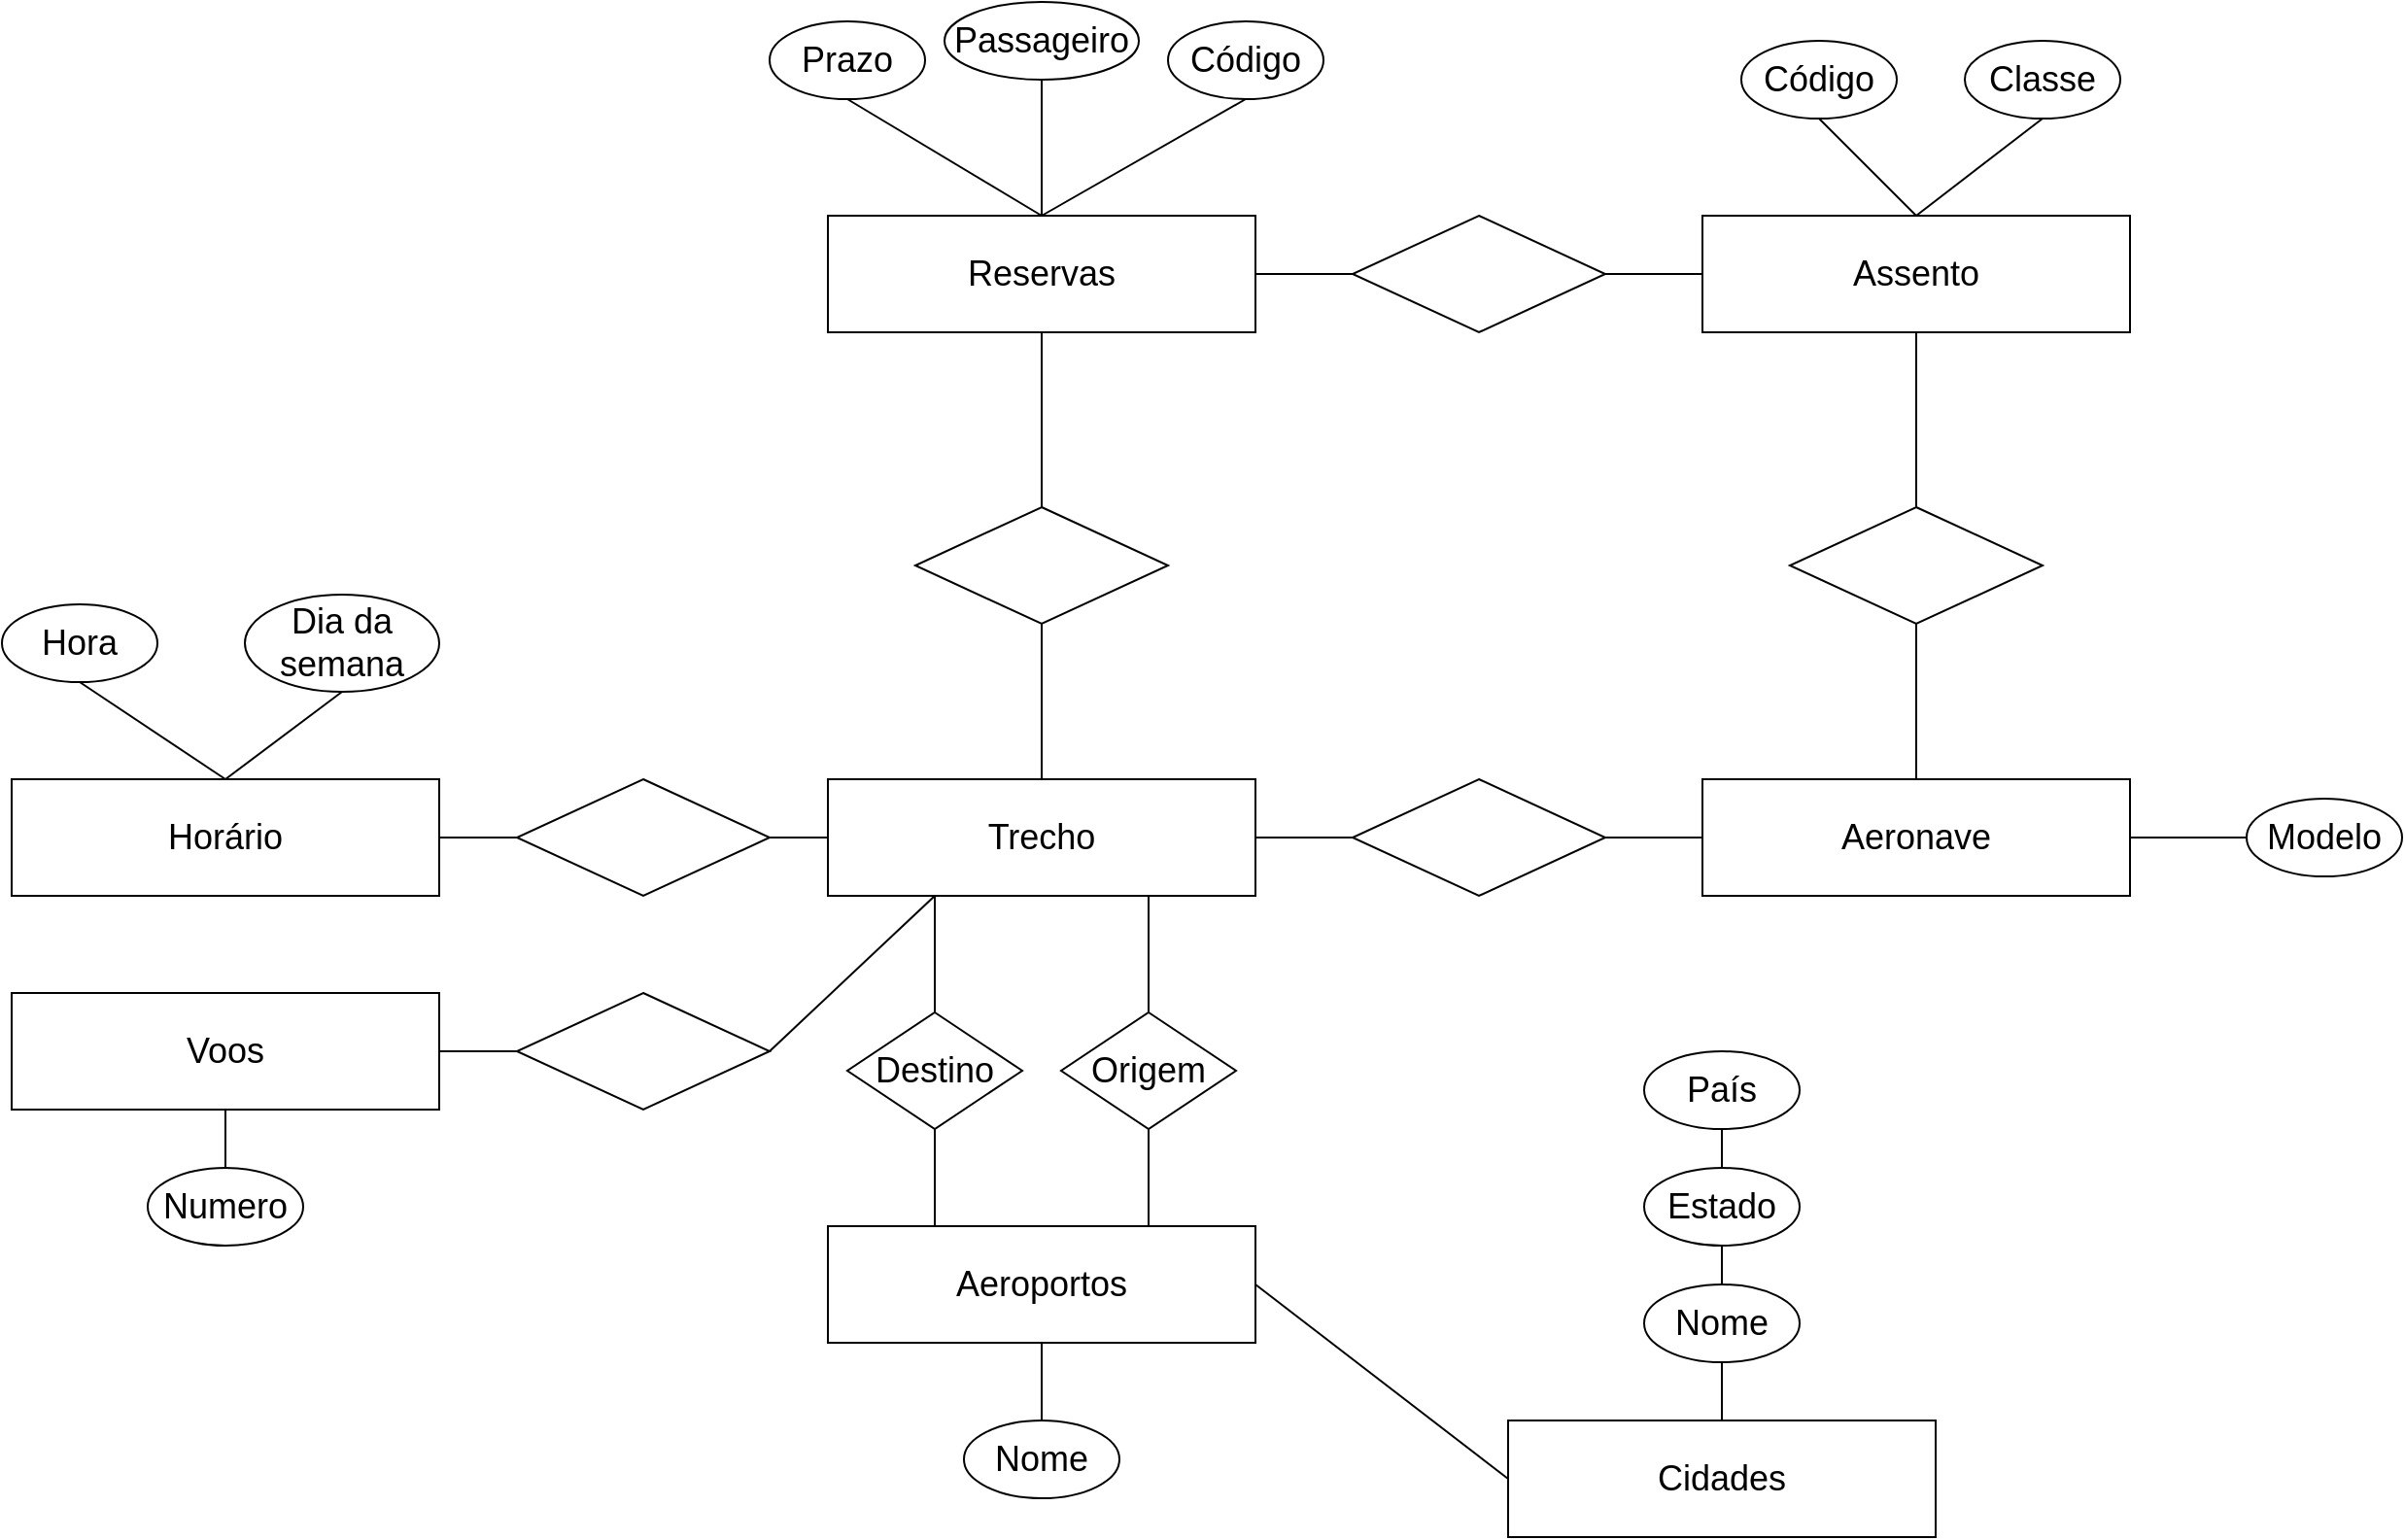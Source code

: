 <mxfile version="14.9.3" type="github">
  <diagram id="R2lEEEUBdFMjLlhIrx00" name="Page-1">
    <mxGraphModel dx="1871" dy="1629" grid="1" gridSize="10" guides="1" tooltips="1" connect="1" arrows="1" fold="1" page="1" pageScale="1" pageWidth="850" pageHeight="1100" math="0" shadow="0" extFonts="Permanent Marker^https://fonts.googleapis.com/css?family=Permanent+Marker">
      <root>
        <mxCell id="0" />
        <mxCell id="1" parent="0" />
        <mxCell id="9EKVIyOOfx1yKH4zafNA-1" value="&lt;font style=&quot;font-size: 18px&quot;&gt;Trecho&lt;/font&gt;" style="rounded=0;whiteSpace=wrap;html=1;" parent="1" vertex="1">
          <mxGeometry y="370" width="220" height="60" as="geometry" />
        </mxCell>
        <mxCell id="9EKVIyOOfx1yKH4zafNA-2" value="&lt;span style=&quot;font-size: 18px&quot;&gt;Reservas&lt;/span&gt;" style="rounded=0;whiteSpace=wrap;html=1;" parent="1" vertex="1">
          <mxGeometry y="80" width="220" height="60" as="geometry" />
        </mxCell>
        <mxCell id="9EKVIyOOfx1yKH4zafNA-4" value="&lt;font style=&quot;font-size: 18px&quot;&gt;Cidades&lt;/font&gt;" style="rounded=0;whiteSpace=wrap;html=1;" parent="1" vertex="1">
          <mxGeometry x="350" y="700" width="220" height="60" as="geometry" />
        </mxCell>
        <mxCell id="9EKVIyOOfx1yKH4zafNA-5" value="&lt;span style=&quot;font-size: 18px&quot;&gt;Aeroportos&lt;/span&gt;" style="rounded=0;whiteSpace=wrap;html=1;" parent="1" vertex="1">
          <mxGeometry y="600" width="220" height="60" as="geometry" />
        </mxCell>
        <mxCell id="9EKVIyOOfx1yKH4zafNA-6" value="&lt;span style=&quot;font-size: 18px&quot;&gt;Voos&lt;/span&gt;" style="rounded=0;whiteSpace=wrap;html=1;" parent="1" vertex="1">
          <mxGeometry x="-420" y="480" width="220" height="60" as="geometry" />
        </mxCell>
        <mxCell id="9EKVIyOOfx1yKH4zafNA-9" value="&lt;span style=&quot;font-size: 18px&quot;&gt;Aeronave&lt;/span&gt;" style="rounded=0;whiteSpace=wrap;html=1;" parent="1" vertex="1">
          <mxGeometry x="450" y="370" width="220" height="60" as="geometry" />
        </mxCell>
        <mxCell id="9EKVIyOOfx1yKH4zafNA-10" value="&lt;span style=&quot;font-size: 18px&quot;&gt;Assento&lt;/span&gt;" style="rounded=0;whiteSpace=wrap;html=1;" parent="1" vertex="1">
          <mxGeometry x="450" y="80" width="220" height="60" as="geometry" />
        </mxCell>
        <mxCell id="cMllE6r7DTJcGbb2FHrs-1" value="&lt;font style=&quot;font-size: 18px&quot;&gt;Código&lt;/font&gt;" style="ellipse;whiteSpace=wrap;html=1;" vertex="1" parent="1">
          <mxGeometry x="175" y="-20" width="80" height="40" as="geometry" />
        </mxCell>
        <mxCell id="cMllE6r7DTJcGbb2FHrs-2" value="&lt;span style=&quot;font-size: 18px&quot;&gt;Passageiro&lt;/span&gt;" style="ellipse;whiteSpace=wrap;html=1;" vertex="1" parent="1">
          <mxGeometry x="60" y="-30" width="100" height="40" as="geometry" />
        </mxCell>
        <mxCell id="cMllE6r7DTJcGbb2FHrs-3" value="" style="endArrow=none;html=1;entryX=0.5;entryY=1;entryDx=0;entryDy=0;exitX=0.5;exitY=0;exitDx=0;exitDy=0;" edge="1" parent="1" source="9EKVIyOOfx1yKH4zafNA-1" target="9EKVIyOOfx1yKH4zafNA-2">
          <mxGeometry width="50" height="50" relative="1" as="geometry">
            <mxPoint x="130" y="390" as="sourcePoint" />
            <mxPoint x="180" y="340" as="targetPoint" />
          </mxGeometry>
        </mxCell>
        <mxCell id="cMllE6r7DTJcGbb2FHrs-5" value="" style="endArrow=none;html=1;entryX=1;entryY=0.5;entryDx=0;entryDy=0;exitX=0;exitY=0.5;exitDx=0;exitDy=0;" edge="1" parent="1" source="9EKVIyOOfx1yKH4zafNA-1" target="cMllE6r7DTJcGbb2FHrs-41">
          <mxGeometry width="50" height="50" relative="1" as="geometry">
            <mxPoint x="130" y="390" as="sourcePoint" />
            <mxPoint x="-90.0" y="400" as="targetPoint" />
          </mxGeometry>
        </mxCell>
        <mxCell id="cMllE6r7DTJcGbb2FHrs-6" value="&lt;font style=&quot;font-size: 18px&quot;&gt;Prazo&lt;/font&gt;" style="ellipse;whiteSpace=wrap;html=1;" vertex="1" parent="1">
          <mxGeometry x="-30" y="-20" width="80" height="40" as="geometry" />
        </mxCell>
        <mxCell id="cMllE6r7DTJcGbb2FHrs-7" value="" style="endArrow=none;html=1;entryX=0.5;entryY=1;entryDx=0;entryDy=0;exitX=0.5;exitY=0;exitDx=0;exitDy=0;" edge="1" parent="1" source="9EKVIyOOfx1yKH4zafNA-2" target="cMllE6r7DTJcGbb2FHrs-6">
          <mxGeometry width="50" height="50" relative="1" as="geometry">
            <mxPoint x="130" y="330" as="sourcePoint" />
            <mxPoint x="180" y="280" as="targetPoint" />
          </mxGeometry>
        </mxCell>
        <mxCell id="cMllE6r7DTJcGbb2FHrs-8" value="" style="endArrow=none;html=1;entryX=0.5;entryY=1;entryDx=0;entryDy=0;" edge="1" parent="1" target="cMllE6r7DTJcGbb2FHrs-1">
          <mxGeometry width="50" height="50" relative="1" as="geometry">
            <mxPoint x="110" y="80" as="sourcePoint" />
            <mxPoint x="170" y="20" as="targetPoint" />
          </mxGeometry>
        </mxCell>
        <mxCell id="cMllE6r7DTJcGbb2FHrs-9" value="" style="endArrow=none;html=1;exitX=0.5;exitY=0;exitDx=0;exitDy=0;entryX=0.5;entryY=1;entryDx=0;entryDy=0;" edge="1" parent="1" source="9EKVIyOOfx1yKH4zafNA-2" target="cMllE6r7DTJcGbb2FHrs-2">
          <mxGeometry width="50" height="50" relative="1" as="geometry">
            <mxPoint x="110" y="70.0" as="sourcePoint" />
            <mxPoint x="120" y="20" as="targetPoint" />
          </mxGeometry>
        </mxCell>
        <mxCell id="cMllE6r7DTJcGbb2FHrs-11" value="&lt;font style=&quot;font-size: 18px&quot;&gt;Numero&lt;/font&gt;" style="ellipse;whiteSpace=wrap;html=1;" vertex="1" parent="1">
          <mxGeometry x="-350" y="570" width="80" height="40" as="geometry" />
        </mxCell>
        <mxCell id="cMllE6r7DTJcGbb2FHrs-14" value="" style="endArrow=none;html=1;entryX=0.5;entryY=1;entryDx=0;entryDy=0;exitX=0.5;exitY=0;exitDx=0;exitDy=0;" edge="1" parent="1" source="cMllE6r7DTJcGbb2FHrs-11" target="9EKVIyOOfx1yKH4zafNA-6">
          <mxGeometry width="50" height="50" relative="1" as="geometry">
            <mxPoint x="-220" y="790" as="sourcePoint" />
            <mxPoint x="-110" y="730" as="targetPoint" />
          </mxGeometry>
        </mxCell>
        <mxCell id="cMllE6r7DTJcGbb2FHrs-16" value="" style="endArrow=none;html=1;entryX=0.25;entryY=1;entryDx=0;entryDy=0;exitX=1;exitY=0.5;exitDx=0;exitDy=0;startArrow=none;" edge="1" parent="1" source="cMllE6r7DTJcGbb2FHrs-55" target="9EKVIyOOfx1yKH4zafNA-1">
          <mxGeometry width="50" height="50" relative="1" as="geometry">
            <mxPoint x="380" y="460" as="sourcePoint" />
            <mxPoint x="430" y="410" as="targetPoint" />
          </mxGeometry>
        </mxCell>
        <mxCell id="cMllE6r7DTJcGbb2FHrs-20" value="&lt;font style=&quot;font-size: 18px&quot;&gt;Modelo&lt;/font&gt;" style="ellipse;whiteSpace=wrap;html=1;" vertex="1" parent="1">
          <mxGeometry x="730" y="380" width="80" height="40" as="geometry" />
        </mxCell>
        <mxCell id="cMllE6r7DTJcGbb2FHrs-21" value="" style="endArrow=none;html=1;exitX=0.25;exitY=1;exitDx=0;exitDy=0;entryX=0.25;entryY=0;entryDx=0;entryDy=0;" edge="1" parent="1" source="9EKVIyOOfx1yKH4zafNA-1" target="9EKVIyOOfx1yKH4zafNA-5">
          <mxGeometry width="50" height="50" relative="1" as="geometry">
            <mxPoint x="340" y="410" as="sourcePoint" />
            <mxPoint x="390" y="360" as="targetPoint" />
          </mxGeometry>
        </mxCell>
        <mxCell id="cMllE6r7DTJcGbb2FHrs-22" value="" style="endArrow=none;html=1;entryX=0;entryY=0.5;entryDx=0;entryDy=0;exitX=1;exitY=0.5;exitDx=0;exitDy=0;" edge="1" parent="1" source="9EKVIyOOfx1yKH4zafNA-5" target="9EKVIyOOfx1yKH4zafNA-4">
          <mxGeometry width="50" height="50" relative="1" as="geometry">
            <mxPoint x="220" y="630" as="sourcePoint" />
            <mxPoint x="-40" y="590" as="targetPoint" />
          </mxGeometry>
        </mxCell>
        <mxCell id="cMllE6r7DTJcGbb2FHrs-23" value="" style="endArrow=none;html=1;exitX=0.75;exitY=1;exitDx=0;exitDy=0;entryX=0.75;entryY=0;entryDx=0;entryDy=0;" edge="1" parent="1" source="9EKVIyOOfx1yKH4zafNA-1" target="9EKVIyOOfx1yKH4zafNA-5">
          <mxGeometry width="50" height="50" relative="1" as="geometry">
            <mxPoint x="215" y="430" as="sourcePoint" />
            <mxPoint x="440" y="430" as="targetPoint" />
          </mxGeometry>
        </mxCell>
        <mxCell id="cMllE6r7DTJcGbb2FHrs-24" value="&lt;font style=&quot;font-size: 18px&quot;&gt;Destino&lt;/font&gt;" style="rhombus;whiteSpace=wrap;html=1;" vertex="1" parent="1">
          <mxGeometry x="10" y="490" width="90" height="60" as="geometry" />
        </mxCell>
        <mxCell id="cMllE6r7DTJcGbb2FHrs-28" value="&lt;font style=&quot;font-size: 18px&quot;&gt;Origem&lt;/font&gt;" style="rhombus;whiteSpace=wrap;html=1;" vertex="1" parent="1">
          <mxGeometry x="120" y="490" width="90" height="60" as="geometry" />
        </mxCell>
        <mxCell id="cMllE6r7DTJcGbb2FHrs-30" value="&lt;font style=&quot;font-size: 18px&quot;&gt;Nome&lt;/font&gt;" style="ellipse;whiteSpace=wrap;html=1;" vertex="1" parent="1">
          <mxGeometry x="420" y="630" width="80" height="40" as="geometry" />
        </mxCell>
        <mxCell id="cMllE6r7DTJcGbb2FHrs-31" value="&lt;font style=&quot;font-size: 18px&quot;&gt;Estado&lt;/font&gt;" style="ellipse;whiteSpace=wrap;html=1;" vertex="1" parent="1">
          <mxGeometry x="420" y="570" width="80" height="40" as="geometry" />
        </mxCell>
        <mxCell id="cMllE6r7DTJcGbb2FHrs-32" value="&lt;font style=&quot;font-size: 18px&quot;&gt;País&lt;/font&gt;" style="ellipse;whiteSpace=wrap;html=1;" vertex="1" parent="1">
          <mxGeometry x="420" y="510" width="80" height="40" as="geometry" />
        </mxCell>
        <mxCell id="cMllE6r7DTJcGbb2FHrs-33" value="" style="endArrow=none;html=1;entryX=0.5;entryY=0;entryDx=0;entryDy=0;exitX=0.5;exitY=1;exitDx=0;exitDy=0;" edge="1" parent="1" source="cMllE6r7DTJcGbb2FHrs-30" target="9EKVIyOOfx1yKH4zafNA-4">
          <mxGeometry width="50" height="50" relative="1" as="geometry">
            <mxPoint x="460" y="580" as="sourcePoint" />
            <mxPoint x="410" y="540" as="targetPoint" />
          </mxGeometry>
        </mxCell>
        <mxCell id="cMllE6r7DTJcGbb2FHrs-36" value="" style="endArrow=none;html=1;entryX=0.5;entryY=1;entryDx=0;entryDy=0;exitX=0.5;exitY=0;exitDx=0;exitDy=0;" edge="1" parent="1" source="cMllE6r7DTJcGbb2FHrs-30" target="cMllE6r7DTJcGbb2FHrs-31">
          <mxGeometry width="50" height="50" relative="1" as="geometry">
            <mxPoint x="460" y="650" as="sourcePoint" />
            <mxPoint x="460" y="600" as="targetPoint" />
          </mxGeometry>
        </mxCell>
        <mxCell id="cMllE6r7DTJcGbb2FHrs-37" value="" style="endArrow=none;html=1;entryX=0.5;entryY=1;entryDx=0;entryDy=0;exitX=0.5;exitY=0;exitDx=0;exitDy=0;" edge="1" parent="1" source="cMllE6r7DTJcGbb2FHrs-31" target="cMllE6r7DTJcGbb2FHrs-32">
          <mxGeometry width="50" height="50" relative="1" as="geometry">
            <mxPoint x="790" y="450" as="sourcePoint" />
            <mxPoint x="840" y="400" as="targetPoint" />
          </mxGeometry>
        </mxCell>
        <mxCell id="cMllE6r7DTJcGbb2FHrs-38" value="&lt;font style=&quot;font-size: 18px&quot;&gt;Nome&lt;/font&gt;" style="ellipse;whiteSpace=wrap;html=1;" vertex="1" parent="1">
          <mxGeometry x="70" y="700" width="80" height="40" as="geometry" />
        </mxCell>
        <mxCell id="cMllE6r7DTJcGbb2FHrs-40" value="" style="endArrow=none;html=1;entryX=0.5;entryY=1;entryDx=0;entryDy=0;exitX=0.5;exitY=0;exitDx=0;exitDy=0;" edge="1" parent="1" source="cMllE6r7DTJcGbb2FHrs-38" target="9EKVIyOOfx1yKH4zafNA-5">
          <mxGeometry width="50" height="50" relative="1" as="geometry">
            <mxPoint x="20" y="590" as="sourcePoint" />
            <mxPoint x="70" y="540" as="targetPoint" />
          </mxGeometry>
        </mxCell>
        <mxCell id="cMllE6r7DTJcGbb2FHrs-41" value="&lt;span style=&quot;font-size: 18px&quot;&gt;Horário&lt;/span&gt;" style="rounded=0;whiteSpace=wrap;html=1;" vertex="1" parent="1">
          <mxGeometry x="-420" y="370" width="220" height="60" as="geometry" />
        </mxCell>
        <mxCell id="cMllE6r7DTJcGbb2FHrs-42" value="&lt;font style=&quot;font-size: 18px&quot;&gt;Hora&lt;/font&gt;" style="ellipse;whiteSpace=wrap;html=1;" vertex="1" parent="1">
          <mxGeometry x="-425" y="280" width="80" height="40" as="geometry" />
        </mxCell>
        <mxCell id="cMllE6r7DTJcGbb2FHrs-43" value="&lt;font style=&quot;font-size: 18px&quot;&gt;Dia da semana&lt;/font&gt;" style="ellipse;whiteSpace=wrap;html=1;" vertex="1" parent="1">
          <mxGeometry x="-300" y="275" width="100" height="50" as="geometry" />
        </mxCell>
        <mxCell id="cMllE6r7DTJcGbb2FHrs-44" value="" style="endArrow=none;html=1;entryX=0.5;entryY=1;entryDx=0;entryDy=0;exitX=0.5;exitY=0;exitDx=0;exitDy=0;" edge="1" parent="1" source="cMllE6r7DTJcGbb2FHrs-41" target="cMllE6r7DTJcGbb2FHrs-42">
          <mxGeometry width="50" height="50" relative="1" as="geometry">
            <mxPoint x="-180" y="350" as="sourcePoint" />
            <mxPoint x="-130" y="300" as="targetPoint" />
          </mxGeometry>
        </mxCell>
        <mxCell id="cMllE6r7DTJcGbb2FHrs-45" value="" style="endArrow=none;html=1;entryX=0.5;entryY=1;entryDx=0;entryDy=0;exitX=0.5;exitY=0;exitDx=0;exitDy=0;" edge="1" parent="1" source="cMllE6r7DTJcGbb2FHrs-41" target="cMllE6r7DTJcGbb2FHrs-43">
          <mxGeometry width="50" height="50" relative="1" as="geometry">
            <mxPoint x="-180" y="350" as="sourcePoint" />
            <mxPoint x="-130" y="300" as="targetPoint" />
          </mxGeometry>
        </mxCell>
        <mxCell id="cMllE6r7DTJcGbb2FHrs-46" value="" style="rhombus;whiteSpace=wrap;html=1;" vertex="1" parent="1">
          <mxGeometry x="-160" y="370" width="130" height="60" as="geometry" />
        </mxCell>
        <mxCell id="cMllE6r7DTJcGbb2FHrs-47" value="" style="endArrow=none;html=1;entryX=0.5;entryY=0;entryDx=0;entryDy=0;exitX=0.5;exitY=1;exitDx=0;exitDy=0;" edge="1" parent="1" source="9EKVIyOOfx1yKH4zafNA-10" target="9EKVIyOOfx1yKH4zafNA-9">
          <mxGeometry width="50" height="50" relative="1" as="geometry">
            <mxPoint x="750" y="70" as="sourcePoint" />
            <mxPoint x="920" y="-130" as="targetPoint" />
          </mxGeometry>
        </mxCell>
        <mxCell id="cMllE6r7DTJcGbb2FHrs-48" value="" style="endArrow=none;html=1;entryX=0;entryY=0.5;entryDx=0;entryDy=0;" edge="1" parent="1" target="cMllE6r7DTJcGbb2FHrs-20">
          <mxGeometry width="50" height="50" relative="1" as="geometry">
            <mxPoint x="670" y="400" as="sourcePoint" />
            <mxPoint x="920" y="-130" as="targetPoint" />
          </mxGeometry>
        </mxCell>
        <mxCell id="cMllE6r7DTJcGbb2FHrs-49" value="&lt;font style=&quot;font-size: 18px&quot;&gt;Código&lt;/font&gt;" style="ellipse;whiteSpace=wrap;html=1;" vertex="1" parent="1">
          <mxGeometry x="470" y="-10" width="80" height="40" as="geometry" />
        </mxCell>
        <mxCell id="cMllE6r7DTJcGbb2FHrs-50" value="&lt;font style=&quot;font-size: 18px&quot;&gt;Classe&lt;/font&gt;" style="ellipse;whiteSpace=wrap;html=1;" vertex="1" parent="1">
          <mxGeometry x="585" y="-10" width="80" height="40" as="geometry" />
        </mxCell>
        <mxCell id="cMllE6r7DTJcGbb2FHrs-51" value="" style="endArrow=none;html=1;entryX=0.5;entryY=1;entryDx=0;entryDy=0;exitX=0.5;exitY=0;exitDx=0;exitDy=0;" edge="1" parent="1" source="9EKVIyOOfx1yKH4zafNA-10" target="cMllE6r7DTJcGbb2FHrs-49">
          <mxGeometry width="50" height="50" relative="1" as="geometry">
            <mxPoint x="370" y="370" as="sourcePoint" />
            <mxPoint x="420" y="320" as="targetPoint" />
          </mxGeometry>
        </mxCell>
        <mxCell id="cMllE6r7DTJcGbb2FHrs-52" value="" style="endArrow=none;html=1;entryX=0.5;entryY=1;entryDx=0;entryDy=0;exitX=0.5;exitY=0;exitDx=0;exitDy=0;" edge="1" parent="1" source="9EKVIyOOfx1yKH4zafNA-10" target="cMllE6r7DTJcGbb2FHrs-50">
          <mxGeometry width="50" height="50" relative="1" as="geometry">
            <mxPoint x="740" y="70" as="sourcePoint" />
            <mxPoint x="420" y="320" as="targetPoint" />
          </mxGeometry>
        </mxCell>
        <mxCell id="cMllE6r7DTJcGbb2FHrs-54" value="" style="endArrow=none;html=1;entryX=0;entryY=0.5;entryDx=0;entryDy=0;exitX=1;exitY=0.5;exitDx=0;exitDy=0;" edge="1" parent="1" source="9EKVIyOOfx1yKH4zafNA-2" target="9EKVIyOOfx1yKH4zafNA-10">
          <mxGeometry width="50" height="50" relative="1" as="geometry">
            <mxPoint x="280" y="170" as="sourcePoint" />
            <mxPoint x="360" y="110" as="targetPoint" />
          </mxGeometry>
        </mxCell>
        <mxCell id="cMllE6r7DTJcGbb2FHrs-55" value="" style="rhombus;whiteSpace=wrap;html=1;rotation=0;" vertex="1" parent="1">
          <mxGeometry x="-160" y="480" width="130" height="60" as="geometry" />
        </mxCell>
        <mxCell id="cMllE6r7DTJcGbb2FHrs-56" value="" style="endArrow=none;html=1;entryX=0;entryY=0.5;entryDx=0;entryDy=0;exitX=1;exitY=0.5;exitDx=0;exitDy=0;" edge="1" parent="1" source="9EKVIyOOfx1yKH4zafNA-6" target="cMllE6r7DTJcGbb2FHrs-55">
          <mxGeometry width="50" height="50" relative="1" as="geometry">
            <mxPoint x="-310" y="530" as="sourcePoint" />
            <mxPoint x="110" y="430" as="targetPoint" />
          </mxGeometry>
        </mxCell>
        <mxCell id="cMllE6r7DTJcGbb2FHrs-61" value="" style="endArrow=none;html=1;entryX=0;entryY=0.5;entryDx=0;entryDy=0;exitX=1;exitY=0.5;exitDx=0;exitDy=0;" edge="1" parent="1" source="9EKVIyOOfx1yKH4zafNA-1" target="9EKVIyOOfx1yKH4zafNA-9">
          <mxGeometry width="50" height="50" relative="1" as="geometry">
            <mxPoint x="300" y="280" as="sourcePoint" />
            <mxPoint x="350" y="230" as="targetPoint" />
          </mxGeometry>
        </mxCell>
        <mxCell id="cMllE6r7DTJcGbb2FHrs-62" value="" style="rhombus;whiteSpace=wrap;html=1;" vertex="1" parent="1">
          <mxGeometry x="270" y="370" width="130" height="60" as="geometry" />
        </mxCell>
        <mxCell id="cMllE6r7DTJcGbb2FHrs-63" value="" style="rhombus;whiteSpace=wrap;html=1;" vertex="1" parent="1">
          <mxGeometry x="270" y="80" width="130" height="60" as="geometry" />
        </mxCell>
        <mxCell id="cMllE6r7DTJcGbb2FHrs-64" value="" style="rhombus;whiteSpace=wrap;html=1;" vertex="1" parent="1">
          <mxGeometry x="45" y="230" width="130" height="60" as="geometry" />
        </mxCell>
        <mxCell id="cMllE6r7DTJcGbb2FHrs-65" value="" style="rhombus;whiteSpace=wrap;html=1;" vertex="1" parent="1">
          <mxGeometry x="495" y="230" width="130" height="60" as="geometry" />
        </mxCell>
      </root>
    </mxGraphModel>
  </diagram>
</mxfile>
